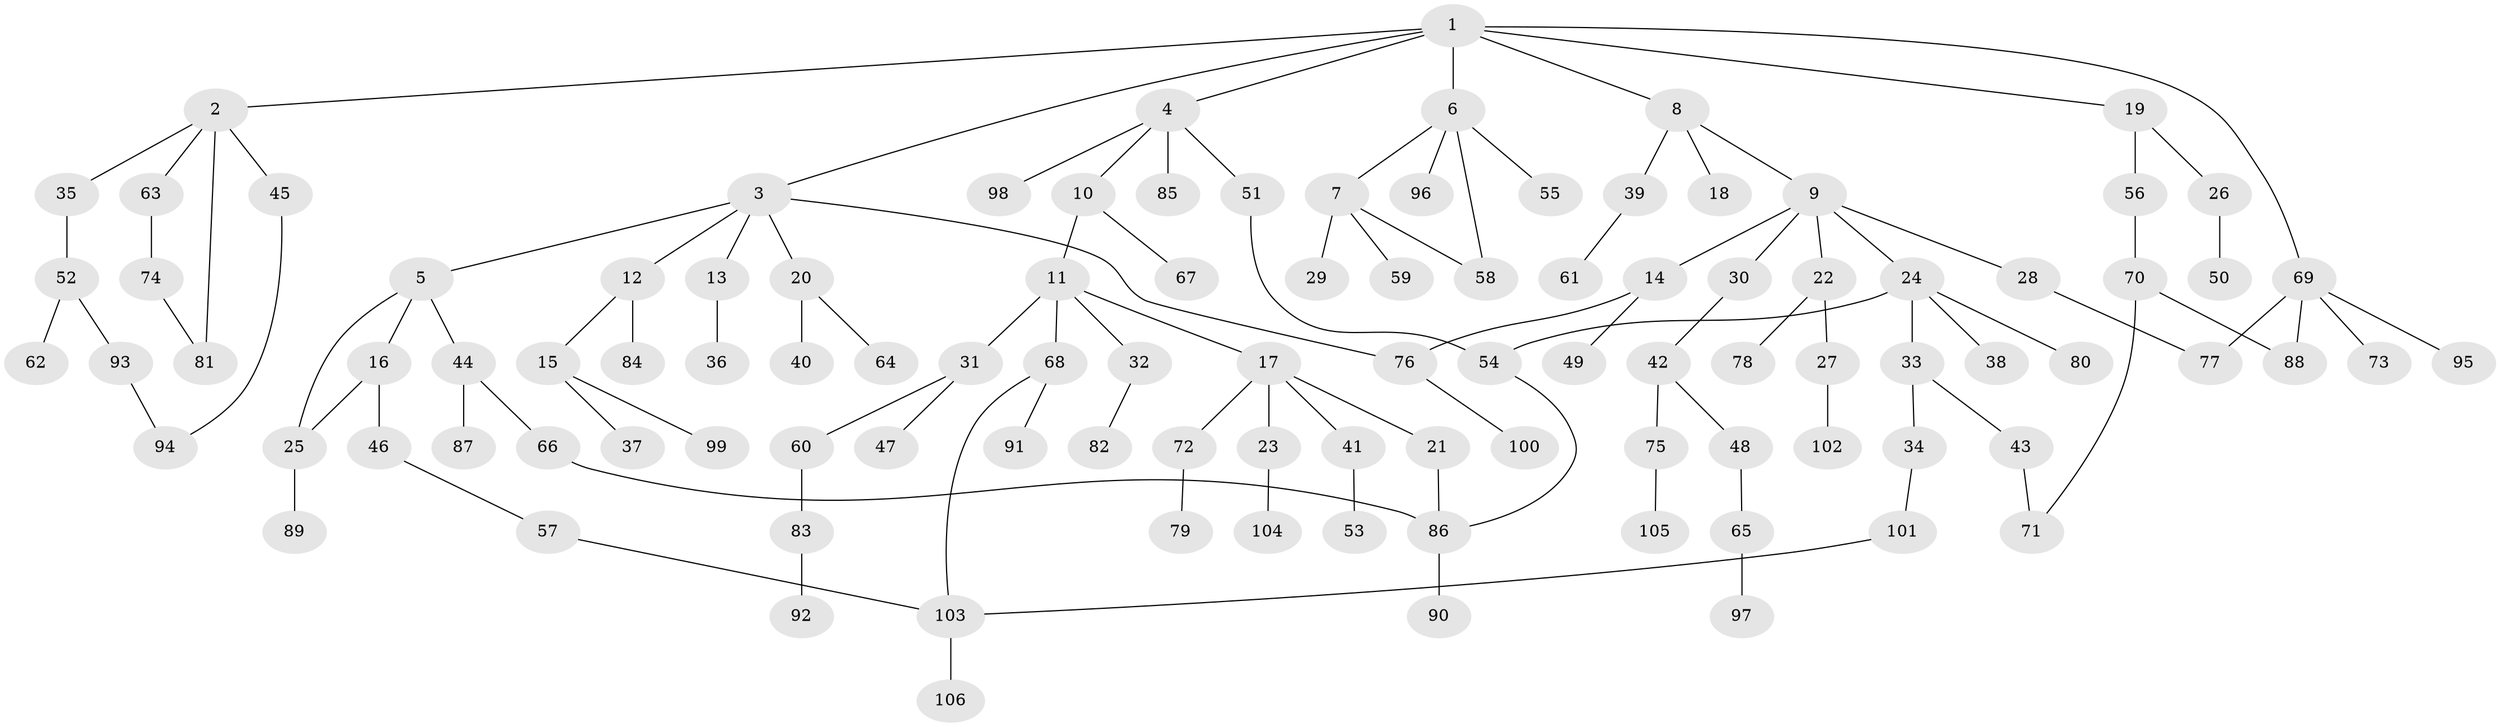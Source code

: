 // Generated by graph-tools (version 1.1) at 2025/10/02/27/25 16:10:55]
// undirected, 106 vertices, 118 edges
graph export_dot {
graph [start="1"]
  node [color=gray90,style=filled];
  1;
  2;
  3;
  4;
  5;
  6;
  7;
  8;
  9;
  10;
  11;
  12;
  13;
  14;
  15;
  16;
  17;
  18;
  19;
  20;
  21;
  22;
  23;
  24;
  25;
  26;
  27;
  28;
  29;
  30;
  31;
  32;
  33;
  34;
  35;
  36;
  37;
  38;
  39;
  40;
  41;
  42;
  43;
  44;
  45;
  46;
  47;
  48;
  49;
  50;
  51;
  52;
  53;
  54;
  55;
  56;
  57;
  58;
  59;
  60;
  61;
  62;
  63;
  64;
  65;
  66;
  67;
  68;
  69;
  70;
  71;
  72;
  73;
  74;
  75;
  76;
  77;
  78;
  79;
  80;
  81;
  82;
  83;
  84;
  85;
  86;
  87;
  88;
  89;
  90;
  91;
  92;
  93;
  94;
  95;
  96;
  97;
  98;
  99;
  100;
  101;
  102;
  103;
  104;
  105;
  106;
  1 -- 2;
  1 -- 3;
  1 -- 4;
  1 -- 6;
  1 -- 8;
  1 -- 19;
  1 -- 69;
  2 -- 35;
  2 -- 45;
  2 -- 63;
  2 -- 81;
  3 -- 5;
  3 -- 12;
  3 -- 13;
  3 -- 20;
  3 -- 76;
  4 -- 10;
  4 -- 51;
  4 -- 85;
  4 -- 98;
  5 -- 16;
  5 -- 25;
  5 -- 44;
  6 -- 7;
  6 -- 55;
  6 -- 96;
  6 -- 58;
  7 -- 29;
  7 -- 58;
  7 -- 59;
  8 -- 9;
  8 -- 18;
  8 -- 39;
  9 -- 14;
  9 -- 22;
  9 -- 24;
  9 -- 28;
  9 -- 30;
  10 -- 11;
  10 -- 67;
  11 -- 17;
  11 -- 31;
  11 -- 32;
  11 -- 68;
  12 -- 15;
  12 -- 84;
  13 -- 36;
  14 -- 49;
  14 -- 76;
  15 -- 37;
  15 -- 99;
  16 -- 46;
  16 -- 25;
  17 -- 21;
  17 -- 23;
  17 -- 41;
  17 -- 72;
  19 -- 26;
  19 -- 56;
  20 -- 40;
  20 -- 64;
  21 -- 86;
  22 -- 27;
  22 -- 78;
  23 -- 104;
  24 -- 33;
  24 -- 38;
  24 -- 54;
  24 -- 80;
  25 -- 89;
  26 -- 50;
  27 -- 102;
  28 -- 77;
  30 -- 42;
  31 -- 47;
  31 -- 60;
  32 -- 82;
  33 -- 34;
  33 -- 43;
  34 -- 101;
  35 -- 52;
  39 -- 61;
  41 -- 53;
  42 -- 48;
  42 -- 75;
  43 -- 71;
  44 -- 66;
  44 -- 87;
  45 -- 94;
  46 -- 57;
  48 -- 65;
  51 -- 54;
  52 -- 62;
  52 -- 93;
  54 -- 86;
  56 -- 70;
  57 -- 103;
  60 -- 83;
  63 -- 74;
  65 -- 97;
  66 -- 86;
  68 -- 91;
  68 -- 103;
  69 -- 73;
  69 -- 95;
  69 -- 77;
  69 -- 88;
  70 -- 88;
  70 -- 71;
  72 -- 79;
  74 -- 81;
  75 -- 105;
  76 -- 100;
  83 -- 92;
  86 -- 90;
  93 -- 94;
  101 -- 103;
  103 -- 106;
}
